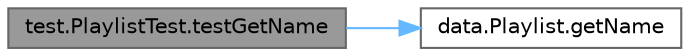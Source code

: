 digraph "test.PlaylistTest.testGetName"
{
 // LATEX_PDF_SIZE
  bgcolor="transparent";
  edge [fontname=Helvetica,fontsize=10,labelfontname=Helvetica,labelfontsize=10];
  node [fontname=Helvetica,fontsize=10,shape=box,height=0.2,width=0.4];
  rankdir="LR";
  Node1 [label="test.PlaylistTest.testGetName",height=0.2,width=0.4,color="gray40", fillcolor="grey60", style="filled", fontcolor="black",tooltip=" "];
  Node1 -> Node2 [color="steelblue1",style="solid"];
  Node2 [label="data.Playlist.getName",height=0.2,width=0.4,color="grey40", fillcolor="white", style="filled",URL="$classdata_1_1_playlist.html#a29844080fe012034f091b98138ea6765",tooltip=" "];
}

